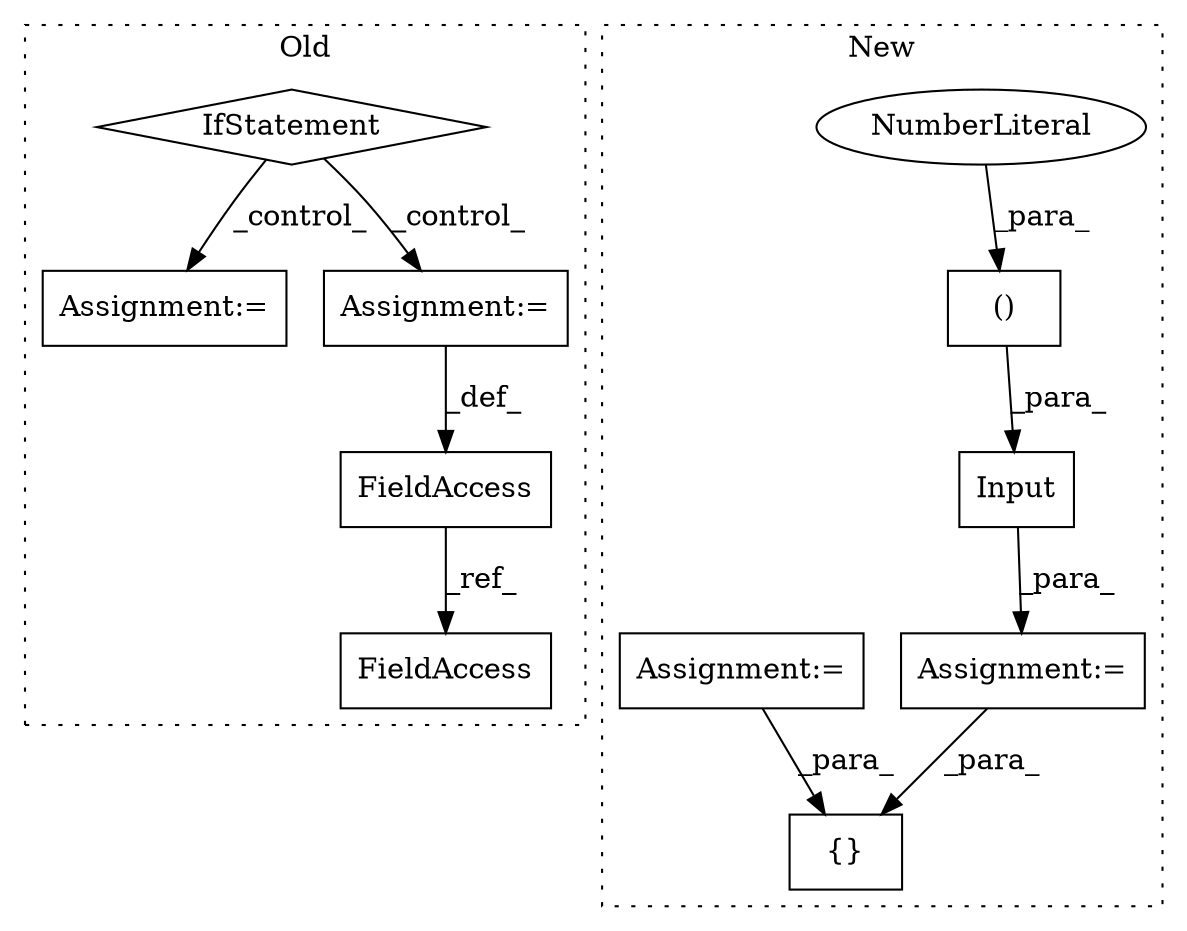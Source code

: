 digraph G {
subgraph cluster0 {
1 [label="IfStatement" a="25" s="16526,16547" l="4,2" shape="diamond"];
4 [label="Assignment:=" a="7" s="16577" l="1" shape="box"];
5 [label="Assignment:=" a="7" s="16675" l="1" shape="box"];
8 [label="FieldAccess" a="22" s="16653" l="22" shape="box"];
9 [label="FieldAccess" a="22" s="16814" l="22" shape="box"];
label = "Old";
style="dotted";
}
subgraph cluster1 {
2 [label="Input" a="32" s="15915,15969" l="11,1" shape="box"];
3 [label="Assignment:=" a="7" s="15914" l="1" shape="box"];
6 [label="()" a="106" s="15926" l="25" shape="box"];
7 [label="{}" a="4" s="16453,16474" l="1,1" shape="box"];
10 [label="NumberLiteral" a="34" s="15950" l="1" shape="ellipse"];
11 [label="Assignment:=" a="7" s="15870" l="1" shape="box"];
label = "New";
style="dotted";
}
1 -> 5 [label="_control_"];
1 -> 4 [label="_control_"];
2 -> 3 [label="_para_"];
3 -> 7 [label="_para_"];
5 -> 8 [label="_def_"];
6 -> 2 [label="_para_"];
8 -> 9 [label="_ref_"];
10 -> 6 [label="_para_"];
11 -> 7 [label="_para_"];
}